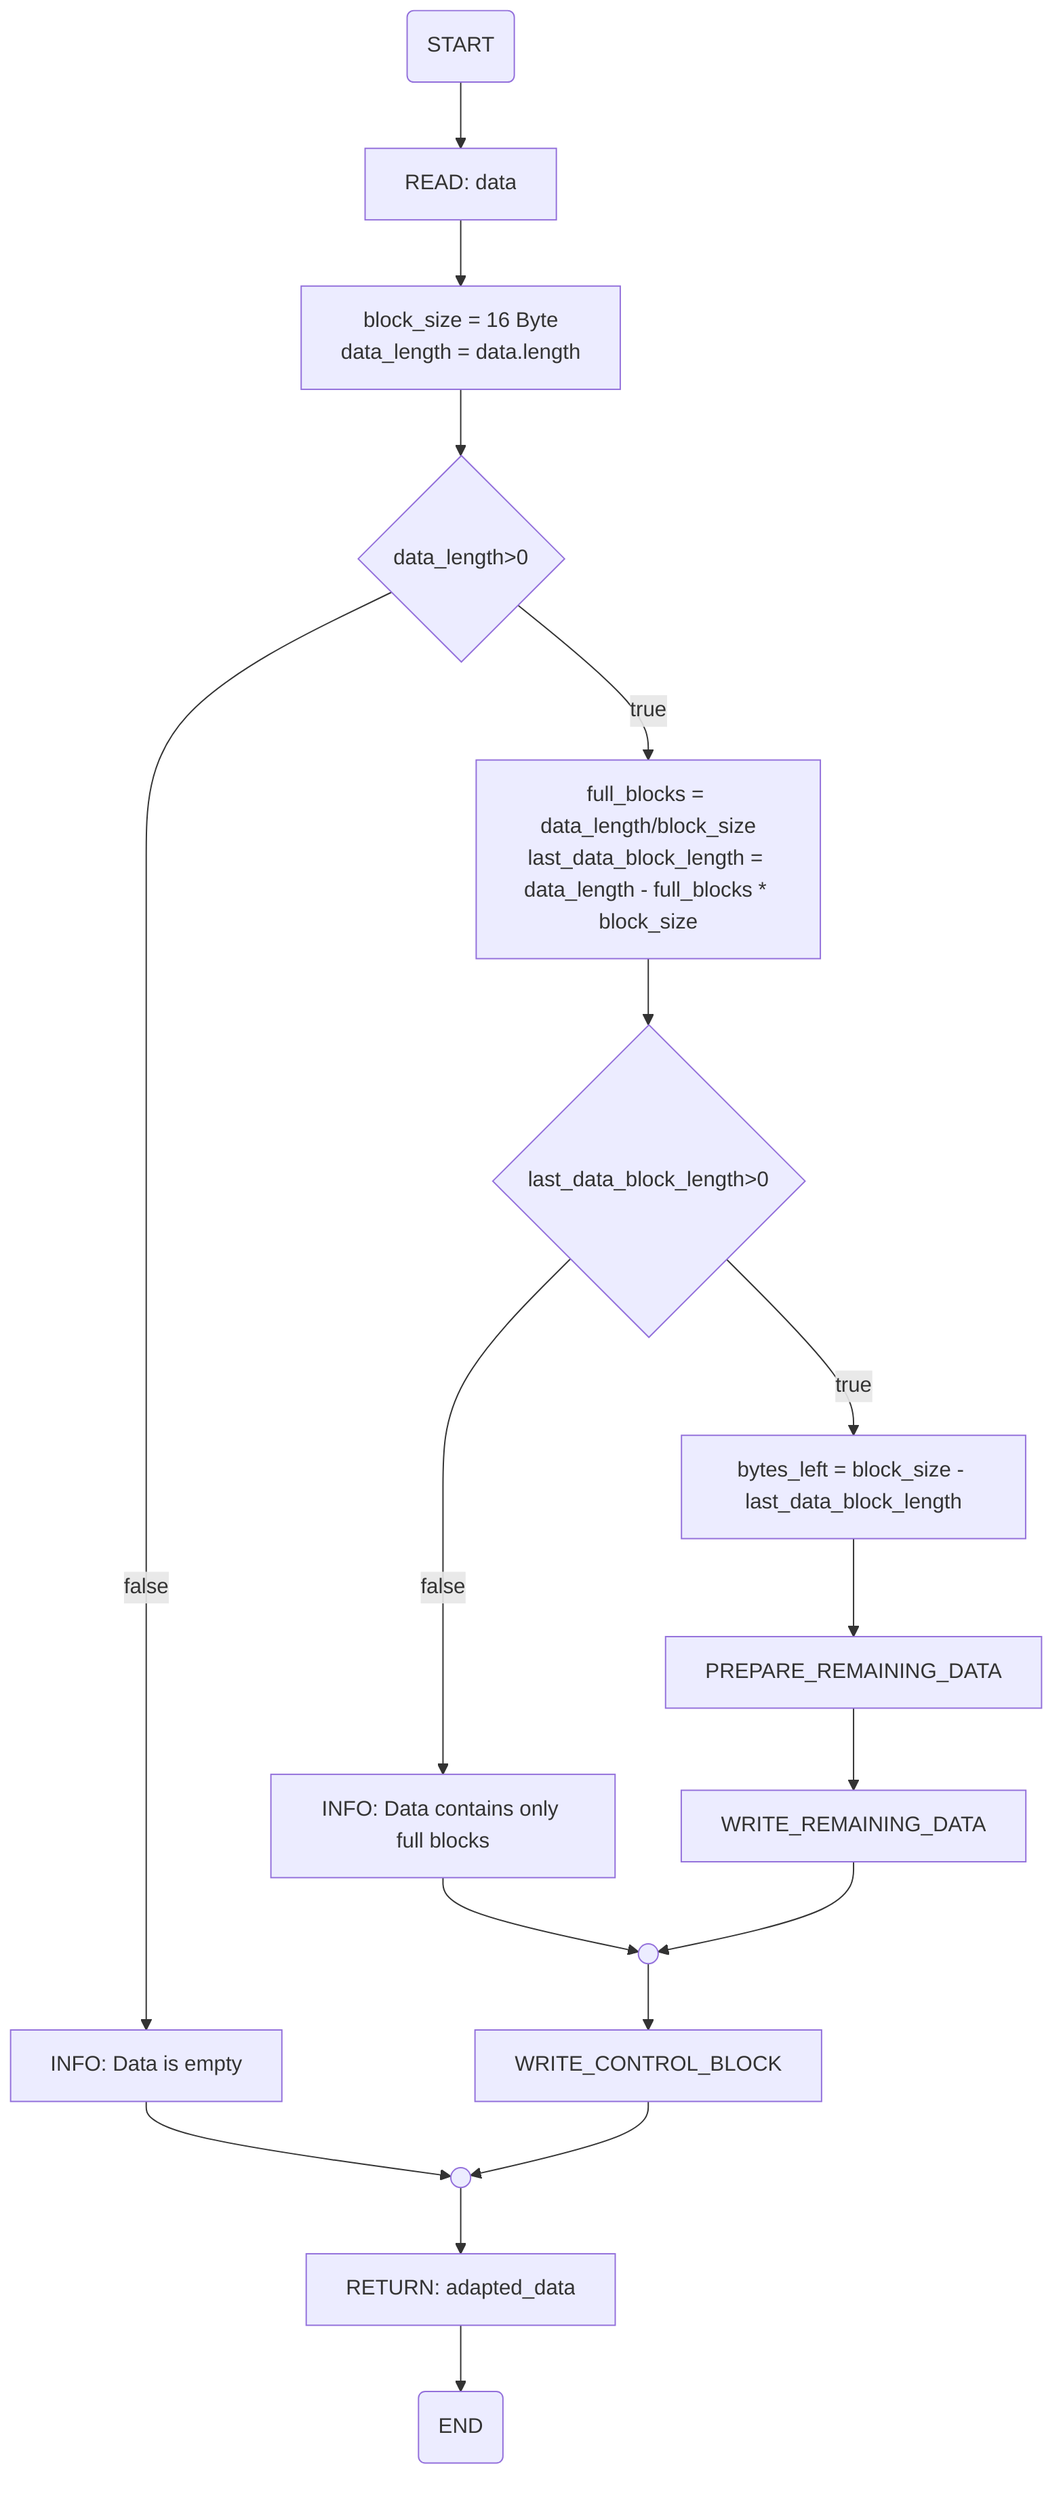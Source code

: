 graph TB;

START(START) --> INPUT_DATA[READ: data];
INPUT_DATA --> INITIALIZATION[block_size = 16 Byte<br>data_length = data.length];
INITIALIZATION --> CHECK_DATA_LENGTH{data_length>0};

CHECK_DATA_LENGTH -- false --> EMPTY_DATA[INFO: Data is empty];
EMPTY_DATA --> NODE_1(( ));

CHECK_DATA_LENGTH -- true --> FULL_BLOCKS[full_blocks = data_length/block_size<br>last_data_block_length = data_length - full_blocks * block_size];
FULL_BLOCKS --> CHECK_LAST_DATA_BLOCK_LENGTH{last_data_block_length>0};

CHECK_LAST_DATA_BLOCK_LENGTH -- false --> OK_FULL_BLOCKS[INFO: Data contains only full blocks];
OK_FULL_BLOCKS --> NODE_2(( ));

CHECK_LAST_DATA_BLOCK_LENGTH -- true --> CALCULATE_LAST_BLOCK[bytes_left = block_size - last_data_block_length];
CALCULATE_LAST_BLOCK --> PREPARE_REMAINING_DATA;
PREPARE_REMAINING_DATA --> WRITE_REMAINING_DATA;
WRITE_REMAINING_DATA --> NODE_2(( ));

NODE_2 --> WRITE_CONTROL_BLOCK;
WRITE_CONTROL_BLOCK --> NODE_1;
NODE_1 --> RESULT[RETURN: adapted_data];
RESULT --> END(END);